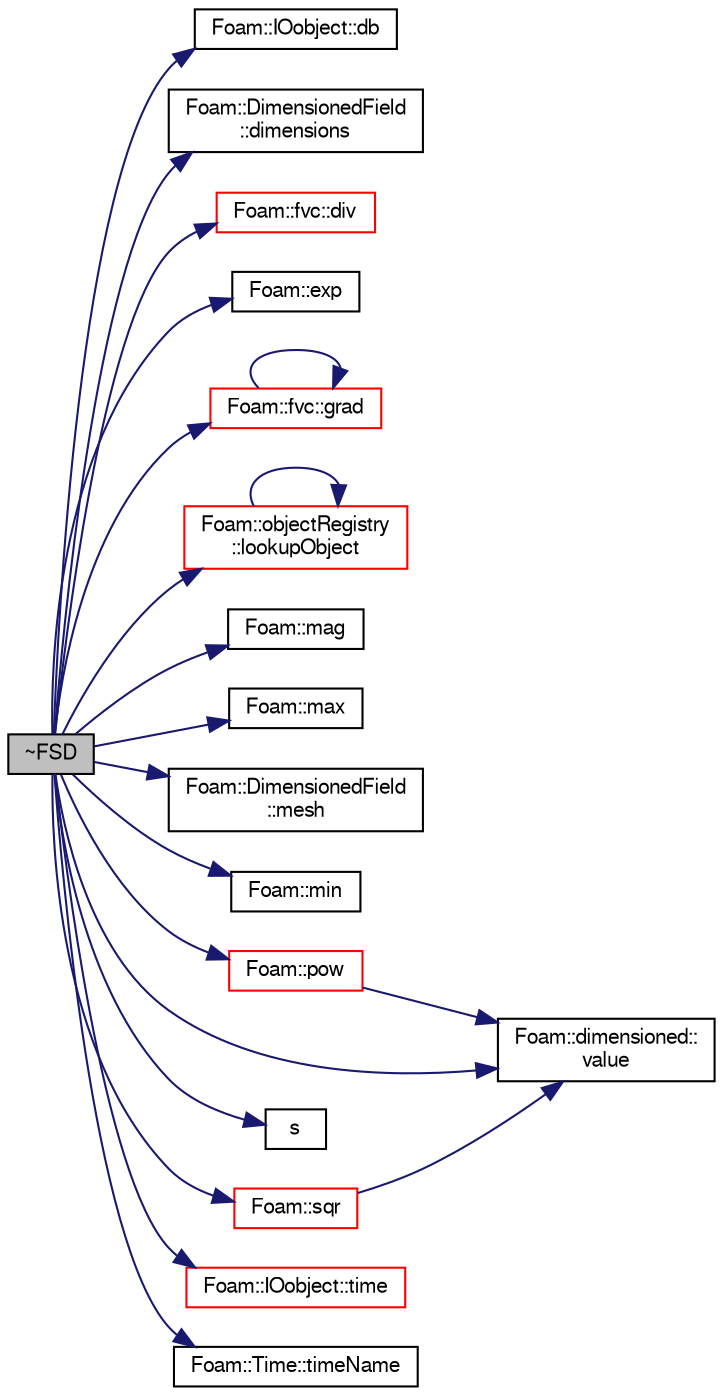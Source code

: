 digraph "~FSD"
{
  bgcolor="transparent";
  edge [fontname="FreeSans",fontsize="10",labelfontname="FreeSans",labelfontsize="10"];
  node [fontname="FreeSans",fontsize="10",shape=record];
  rankdir="LR";
  Node2 [label="~FSD",height=0.2,width=0.4,color="black", fillcolor="grey75", style="filled", fontcolor="black"];
  Node2 -> Node3 [color="midnightblue",fontsize="10",style="solid",fontname="FreeSans"];
  Node3 [label="Foam::IOobject::db",height=0.2,width=0.4,color="black",URL="$a26142.html#a65cc75d9f80b1df5c3184fb2274a97f1",tooltip="Return the local objectRegistry. "];
  Node2 -> Node4 [color="midnightblue",fontsize="10",style="solid",fontname="FreeSans"];
  Node4 [label="Foam::DimensionedField\l::dimensions",height=0.2,width=0.4,color="black",URL="$a26390.html#a66989c1e0666e0d0c93a2056ce75599e",tooltip="Return dimensions. "];
  Node2 -> Node5 [color="midnightblue",fontsize="10",style="solid",fontname="FreeSans"];
  Node5 [label="Foam::fvc::div",height=0.2,width=0.4,color="red",URL="$a21134.html#a585533948ad80abfe589d920c641f251"];
  Node2 -> Node307 [color="midnightblue",fontsize="10",style="solid",fontname="FreeSans"];
  Node307 [label="Foam::exp",height=0.2,width=0.4,color="black",URL="$a21124.html#a12bca6c677fcf0977532179c3cb9bb89"];
  Node2 -> Node308 [color="midnightblue",fontsize="10",style="solid",fontname="FreeSans"];
  Node308 [label="Foam::fvc::grad",height=0.2,width=0.4,color="red",URL="$a21134.html#a7c00ec90ecc15ed3005255e42c52827a"];
  Node308 -> Node308 [color="midnightblue",fontsize="10",style="solid",fontname="FreeSans"];
  Node2 -> Node310 [color="midnightblue",fontsize="10",style="solid",fontname="FreeSans"];
  Node310 [label="Foam::objectRegistry\l::lookupObject",height=0.2,width=0.4,color="red",URL="$a26326.html#a8b49296f8410366342c524250612c2aa",tooltip="Lookup and return the object of the given Type. "];
  Node310 -> Node310 [color="midnightblue",fontsize="10",style="solid",fontname="FreeSans"];
  Node2 -> Node101 [color="midnightblue",fontsize="10",style="solid",fontname="FreeSans"];
  Node101 [label="Foam::mag",height=0.2,width=0.4,color="black",URL="$a21124.html#a929da2a3fdcf3dacbbe0487d3a330dae"];
  Node2 -> Node138 [color="midnightblue",fontsize="10",style="solid",fontname="FreeSans"];
  Node138 [label="Foam::max",height=0.2,width=0.4,color="black",URL="$a21124.html#ac993e906cf2774ae77e666bc24e81733"];
  Node2 -> Node8 [color="midnightblue",fontsize="10",style="solid",fontname="FreeSans"];
  Node8 [label="Foam::DimensionedField\l::mesh",height=0.2,width=0.4,color="black",URL="$a26390.html#a8f1110830348a1448a14ab5e3cf47e3b",tooltip="Return mesh. "];
  Node2 -> Node198 [color="midnightblue",fontsize="10",style="solid",fontname="FreeSans"];
  Node198 [label="Foam::min",height=0.2,width=0.4,color="black",URL="$a21124.html#a253e112ad2d56d96230ff39ea7f442dc"];
  Node2 -> Node281 [color="midnightblue",fontsize="10",style="solid",fontname="FreeSans"];
  Node281 [label="Foam::pow",height=0.2,width=0.4,color="red",URL="$a21124.html#a7500c8e9d27a442adc75e287de074c7c"];
  Node281 -> Node254 [color="midnightblue",fontsize="10",style="solid",fontname="FreeSans"];
  Node254 [label="Foam::dimensioned::\lvalue",height=0.2,width=0.4,color="black",URL="$a26366.html#a7948200a26c85fc3a83ffa510a91d668",tooltip="Return const reference to value. "];
  Node2 -> Node315 [color="midnightblue",fontsize="10",style="solid",fontname="FreeSans"];
  Node315 [label="s",height=0.2,width=0.4,color="black",URL="$a18905.html#abb9c4233033fad2ad0206cd4adad3b9f"];
  Node2 -> Node316 [color="midnightblue",fontsize="10",style="solid",fontname="FreeSans"];
  Node316 [label="Foam::sqr",height=0.2,width=0.4,color="red",URL="$a21124.html#a277dc11c581d53826ab5090b08f3b17b"];
  Node316 -> Node254 [color="midnightblue",fontsize="10",style="solid",fontname="FreeSans"];
  Node2 -> Node260 [color="midnightblue",fontsize="10",style="solid",fontname="FreeSans"];
  Node260 [label="Foam::IOobject::time",height=0.2,width=0.4,color="red",URL="$a26142.html#a1ed86245b170b9f651f62650b1827500",tooltip="Return time. "];
  Node2 -> Node317 [color="midnightblue",fontsize="10",style="solid",fontname="FreeSans"];
  Node317 [label="Foam::Time::timeName",height=0.2,width=0.4,color="black",URL="$a26350.html#ad9d86fef6eca18797c786726cf925179",tooltip="Return time name of given scalar time. "];
  Node2 -> Node254 [color="midnightblue",fontsize="10",style="solid",fontname="FreeSans"];
}

